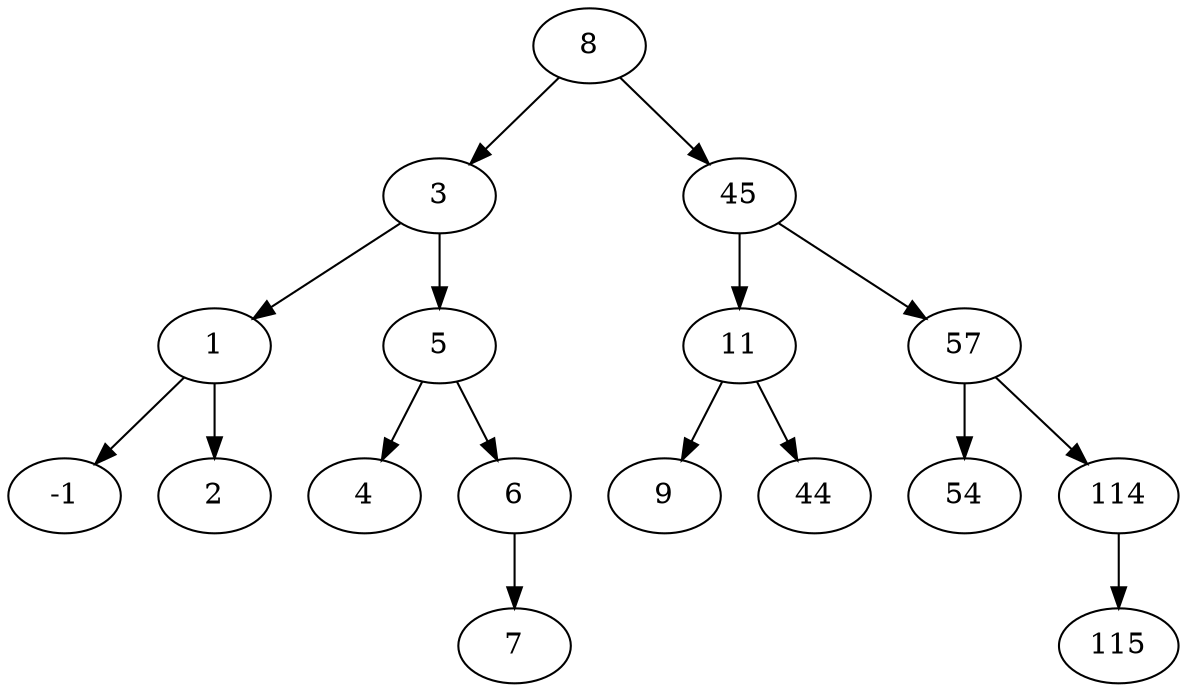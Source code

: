 digraph MyGraph {
"0" [label="8"];
"1" [label="3"];
"2" [label="1"];
"3" [label="-1"];
"4" [label="2"];
"5" [label="5"];
"6" [label="4"];
"7" [label="6"];
"8" [label="7"];
"9" [label="45"];
"10" [label="11"];
"11" [label="9"];
"12" [label="44"];
"13" [label="57"];
"14" [label="54"];
"15" [label="114"];
"16" [label="115"];
"0" -> "1";
"0" -> "9";
"1" -> "2";
"1" -> "5";
"2" -> "3";
"2" -> "4";
"5" -> "6";
"5" -> "7";
"7" -> "8";
"9" -> "10";
"9" -> "13";
"10" -> "11";
"10" -> "12";
"13" -> "14";
"13" -> "15";
"15" -> "16";
}
